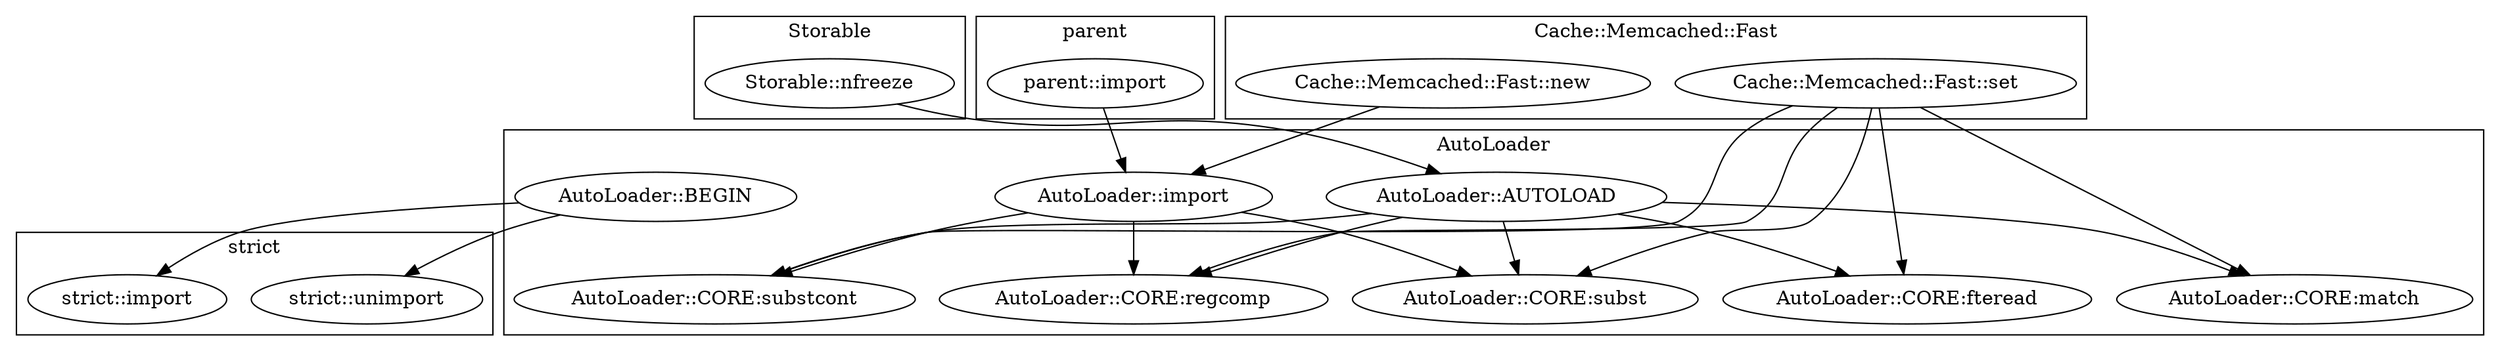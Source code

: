 digraph {
graph [overlap=false]
subgraph cluster_Storable {
	label="Storable";
	"Storable::nfreeze";
}
subgraph cluster_strict {
	label="strict";
	"strict::import";
	"strict::unimport";
}
subgraph cluster_Cache_Memcached_Fast {
	label="Cache::Memcached::Fast";
	"Cache::Memcached::Fast::set";
	"Cache::Memcached::Fast::new";
}
subgraph cluster_AutoLoader {
	label="AutoLoader";
	"AutoLoader::CORE:match";
	"AutoLoader::BEGIN";
	"AutoLoader::CORE:fteread";
	"AutoLoader::CORE:substcont";
	"AutoLoader::import";
	"AutoLoader::CORE:regcomp";
	"AutoLoader::CORE:subst";
	"AutoLoader::AUTOLOAD";
}
subgraph cluster_parent {
	label="parent";
	"parent::import";
}
"Cache::Memcached::Fast::set" -> "AutoLoader::CORE:substcont";
"AutoLoader::import" -> "AutoLoader::CORE:substcont";
"AutoLoader::AUTOLOAD" -> "AutoLoader::CORE:substcont";
"AutoLoader::BEGIN" -> "strict::unimport";
"parent::import" -> "AutoLoader::import";
"Cache::Memcached::Fast::new" -> "AutoLoader::import";
"Storable::nfreeze" -> "AutoLoader::AUTOLOAD";
"Cache::Memcached::Fast::set" -> "AutoLoader::CORE:subst";
"AutoLoader::import" -> "AutoLoader::CORE:subst";
"AutoLoader::AUTOLOAD" -> "AutoLoader::CORE:subst";
"Cache::Memcached::Fast::set" -> "AutoLoader::CORE:match";
"AutoLoader::AUTOLOAD" -> "AutoLoader::CORE:match";
"Cache::Memcached::Fast::set" -> "AutoLoader::CORE:regcomp";
"AutoLoader::import" -> "AutoLoader::CORE:regcomp";
"AutoLoader::AUTOLOAD" -> "AutoLoader::CORE:regcomp";
"Cache::Memcached::Fast::set" -> "AutoLoader::CORE:fteread";
"AutoLoader::AUTOLOAD" -> "AutoLoader::CORE:fteread";
"AutoLoader::BEGIN" -> "strict::import";
}
